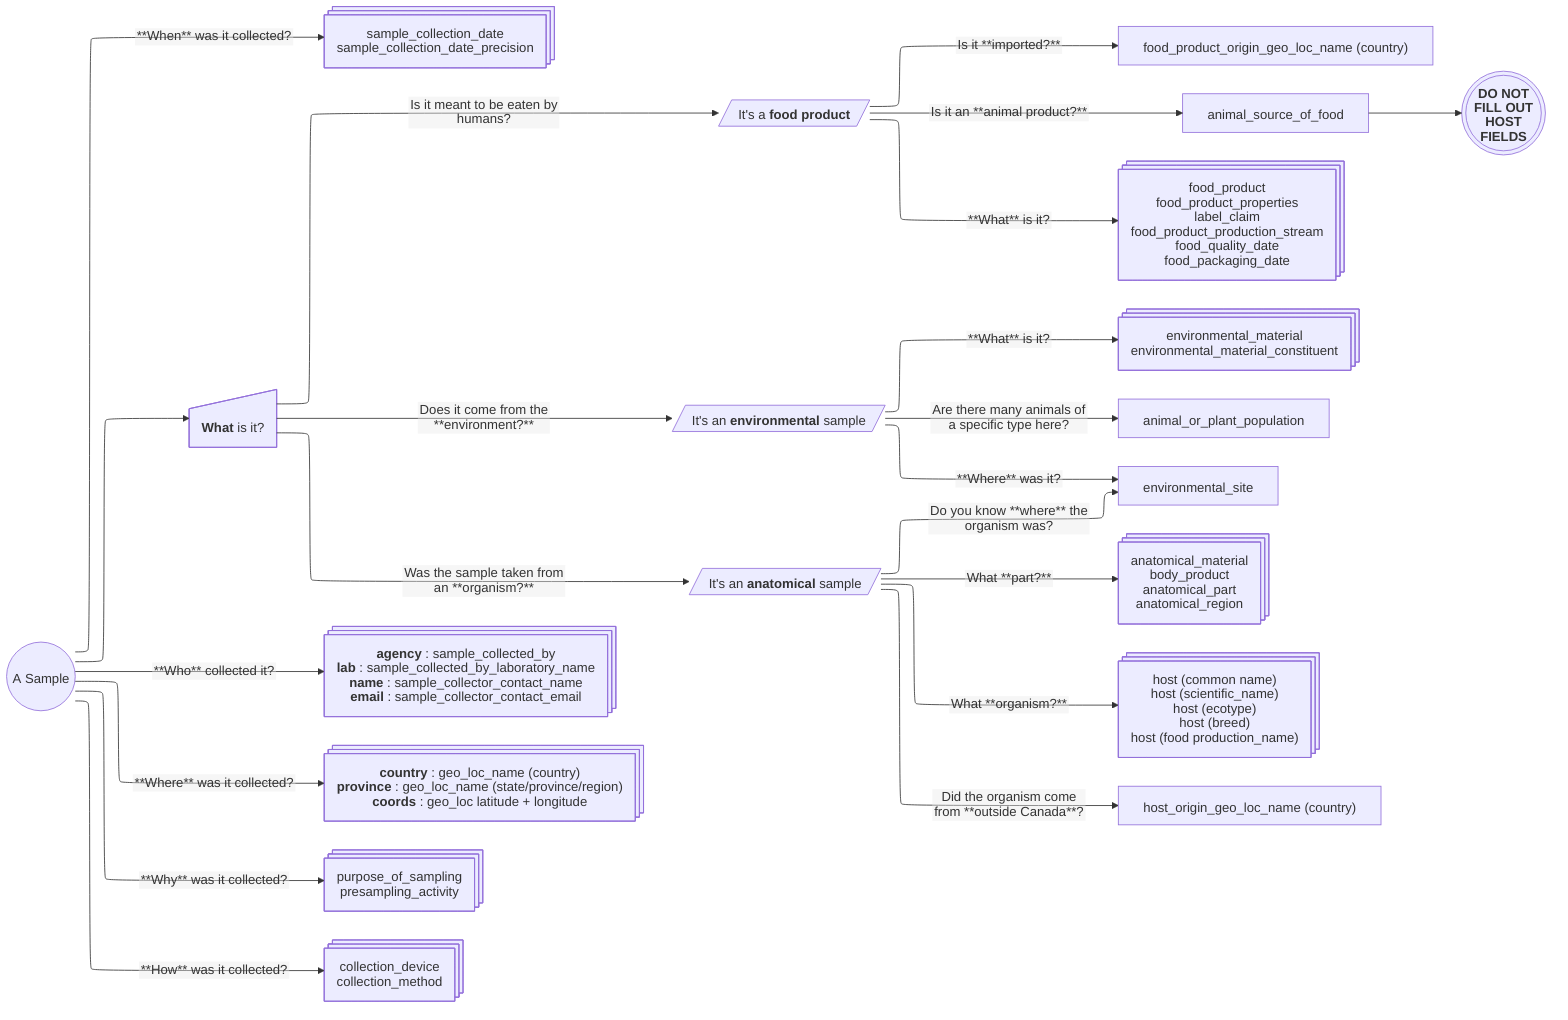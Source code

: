 ---
config:
    htmlLabels: false
    markdownAutoWrap: false
    flowchart:
      wrappingWidth: 1000
      defaultRenderer: elk
---
graph LR

sam@{shape: circle,  label: "A Sample"}
what@{shape: manual-input, label: "**What** is it?"}
when@{shape: procs, label: "sample_collection_date
                            sample_collection_date_precision"}
who@{shape: procs, label: "**agency**: sample_collected_by
                           **lab**: sample_collected_by_laboratory_name
                           **name**: sample_collector_contact_name
                           **email**: sample_collector_contact_email"}
where@{shape: procs, label: "**country**: geo_loc_name (country) 
                             **province**: geo_loc_name (state/province/region)
                             **coords**: geo_loc latitude + longitude"}
why@{shape: procs, label: "purpose_of_sampling 
                           presampling_activity"}
how@{shape: procs, label: "collection_device
                           collection_method"}

food@{shape: lean-r, label: "It's a **food product**"}
env@{shape: lean-r, label: "It's an **environmental** sample"}
ana@{shape: lean-r, label: "It's an **anatomical** sample"}

foodImport@{shape: proc, label: "food_product_origin_geo_loc_name (country)"}
foodSource@{shape: proc, label: "animal_source_of_food"}
foodFields@{shape: procs, label: "food_product
                                  food_product_properties 
                                  label_claim
                                  food_product_production_stream
                                  food_quality_date
                                  food_packaging_date"}
envWhat@{shape: procs, label: "environmental_material 
                               environmental_material_constituent"}
popField@{shape: proc, label: "animal_or_plant_population"}
envWhere@{shape: proc, label: "environmental_site"}
anaFields@{shape: procs, label: "anatomical_material
                                 body_product
                                 anatomical_part
                                 anatomical_region"}
hostFields@{shape: procs, label: "host (common name)
                                  host (scientific_name)
                                  host (ecotype)
                                  host (breed)
                                  host (food production_name)"}
hostOrigin@{shape: proc, label: "host_origin_geo_loc_name (country)"}

sam --> what -->|"Is it meant to be eaten by humans?"| food -->|"Is it **imported?**"          | foodImport
                                                       food -->|"**What** is it?"              | foodFields
                                                       food -->|"Is it an **animal product?**" | foodSource --> a@{shape: dbl-circ, label: "**DO NOT 
                                                                                                                                       FILL OUT 
                                                                                                                                       HOST 
                                                                                                                                       FIELDS**"}
        what -->|"Was the sample taken from an **organism?**"| ana -->|"What **part?**"                                | anaFields
                                                               ana -->|"What **organism?**"                            | hostFields
                                                               ana -->|"Do you know **where** the organism was?"       | envWhere
                                                               ana -->|"Did the organism come from **outside Canada**?"| hostOrigin
        what -->|"Does it come from the **environment?**"    | env -->|"**What** is it?"                                 | envWhat
                                                               env -->|"Are there many animals of a specific type here?" | popField
                                                               env -->|"**Where** was it?"                               | envWhere
sam  -->|"**When** was it collected?"  | when
sam  -->|"**Who** collected it?"       | who
sam  -->|"**Where** was it collected?" | where
sam  -->|"**Why** was it collected?"   | why
sam  -->|"**How** was it collected?"   | how